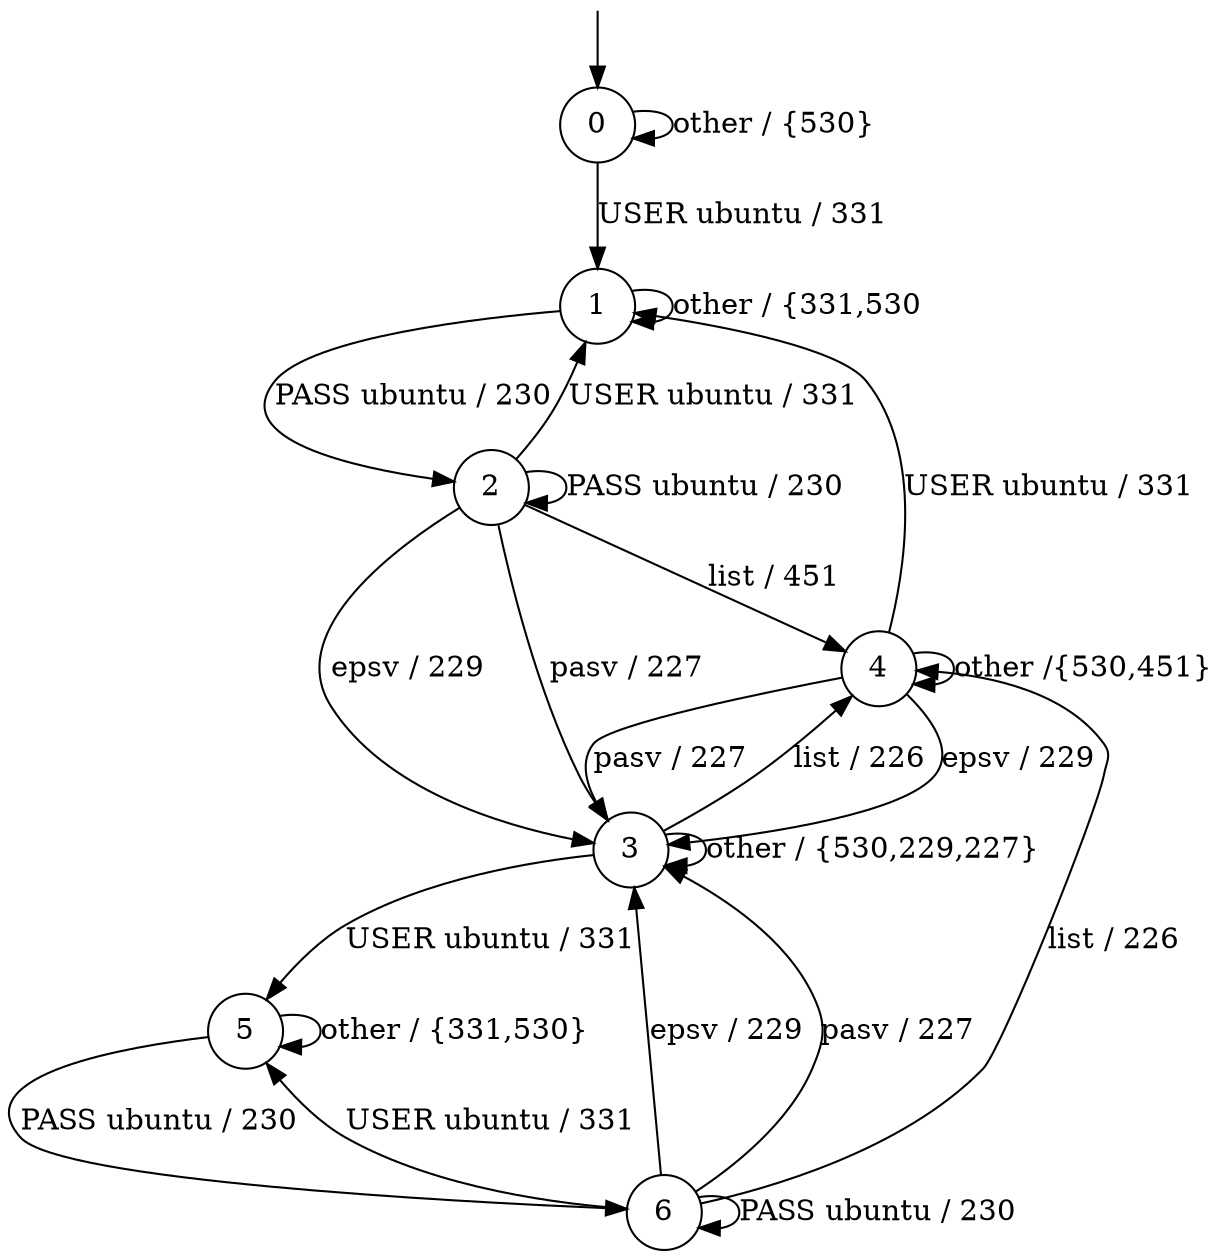 digraph g {

	s0 [shape="circle" label="0"];
	s1 [shape="circle" label="1"];
	s2 [shape="circle" label="2"];
	s3 [shape="circle" label="3"];
	s4 [shape="circle" label="4"];
	s5 [shape="circle" label="5"];
	s6 [shape="circle" label="6"];
	s0 -> s1 [label="USER ubuntu / 331"];
	s0 -> s0 [label="other / {530}"];

	s1 -> s1 [label="other / {331,530"];
	s1 -> s2 [label="PASS ubuntu / 230"];

	s2 -> s1 [label="USER ubuntu / 331"];
	s2 -> s2 [label="PASS ubuntu / 230"];
	s2 -> s3 [label="epsv / 229"];
	s2 -> s3 [label="pasv / 227"];
	s2 -> s4 [label="list / 451"];
	s3 -> s5 [label="USER ubuntu / 331"];
	s3 -> s3 [label="other / {530,229,227}"];
	s3 -> s4 [label="list / 226"];
	s4 -> s1 [label="USER ubuntu / 331"];
	s4 -> s4 [label="other /{530,451} "];
	s4 -> s3 [label="epsv / 229"];
	s4 -> s3 [label="pasv / 227"];
	s5 -> s5 [label="other / {331,530}"];
	s5 -> s6 [label="PASS ubuntu / 230"];
	s6 -> s5 [label="USER ubuntu / 331"];
	s6 -> s6 [label="PASS ubuntu / 230"];
	s6 -> s3 [label="epsv / 229"];
	s6 -> s3 [label="pasv / 227"];
	s6 -> s4 [label="list / 226"];

__start0 [label="" shape="none" width="0" height="0"];
__start0 -> s0;

}
